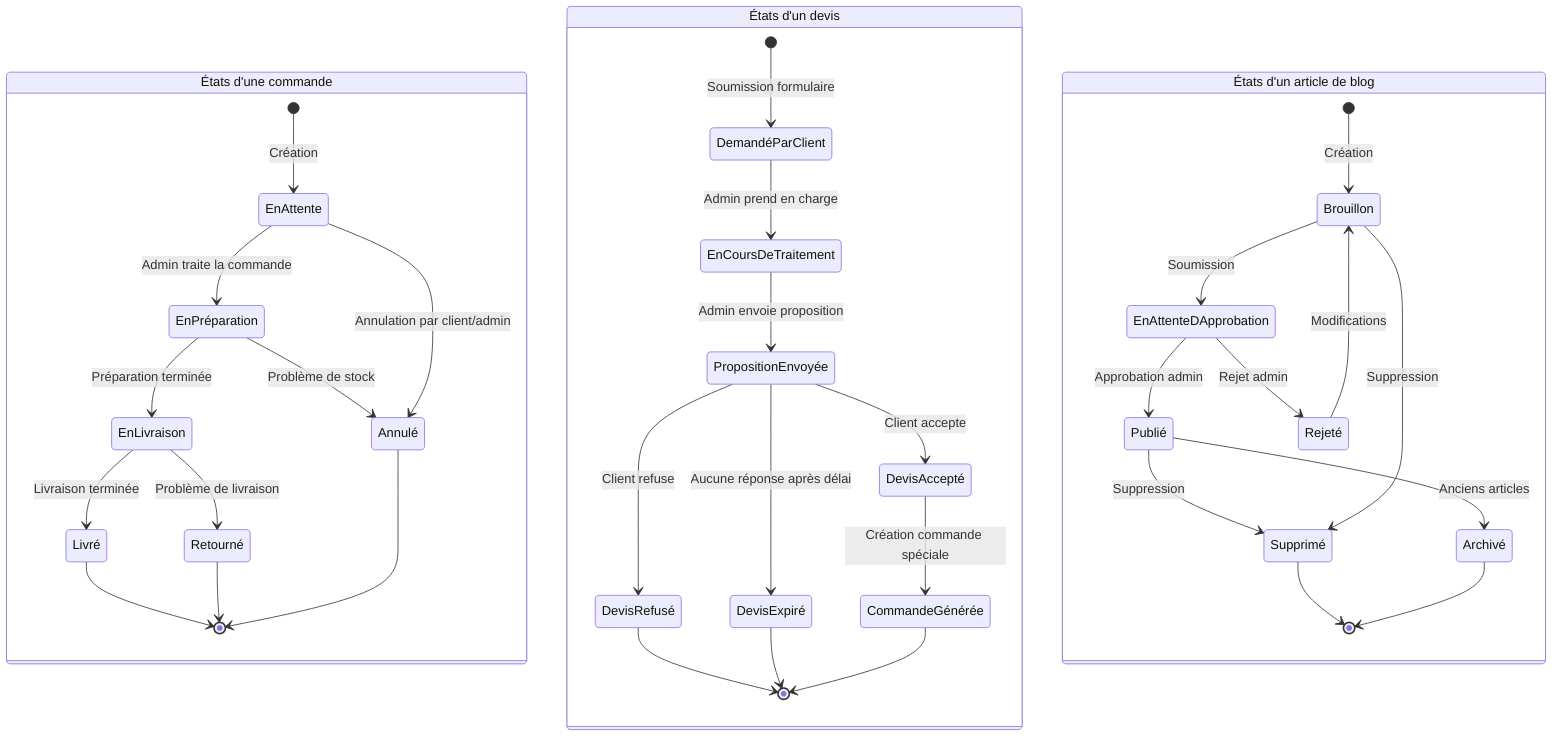 stateDiagram-v2
    %% États d'une commande
    state "États d'une commande" as CommandeStates {
        [*] --> EnAttente: Création
        EnAttente --> EnPréparation: Admin traite la commande
        EnPréparation --> EnLivraison: Préparation terminée
        EnLivraison --> Livré: Livraison terminée
        
        EnAttente --> Annulé: Annulation par client/admin
        EnPréparation --> Annulé: Problème de stock
        EnLivraison --> Retourné: Problème de livraison
        
        Livré --> [*]
        Annulé --> [*]
        Retourné --> [*]
    }
    
    %% États d'un devis
    state "États d'un devis" as DevisStates {
        [*] --> DemandéParClient: Soumission formulaire
        DemandéParClient --> EnCoursDeTraitement: Admin prend en charge
        EnCoursDeTraitement --> PropositionEnvoyée: Admin envoie proposition
        
        PropositionEnvoyée --> DevisAccepté: Client accepte
        PropositionEnvoyée --> DevisRefusé: Client refuse
        PropositionEnvoyée --> DevisExpiré: Aucune réponse après délai
        
        DevisAccepté --> CommandeGénérée: Création commande spéciale
        
        DevisRefusé --> [*]
        DevisExpiré --> [*]
        CommandeGénérée --> [*]
    }
    
    %% États d'un article de blog
    state "États d'un article de blog" as BlogStates {
        [*] --> Brouillon: Création
        Brouillon --> EnAttenteDApprobation: Soumission
        EnAttenteDApprobation --> Publié: Approbation admin
        EnAttenteDApprobation --> Rejeté: Rejet admin
        
        Publié --> Archivé: Anciens articles
        Publié --> Supprimé: Suppression
        
        Brouillon --> Supprimé: Suppression
        Rejeté --> Brouillon: Modifications
        
        Supprimé --> [*]
        Archivé --> [*]
    }